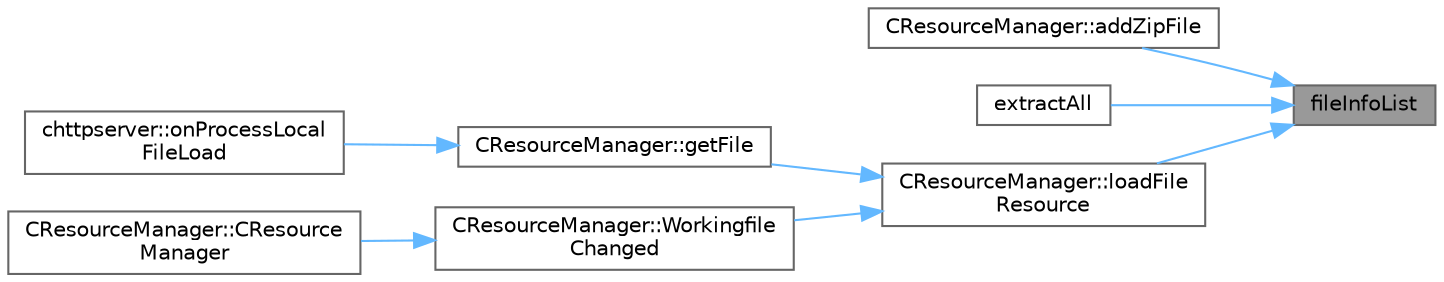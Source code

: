 digraph "fileInfoList"
{
 // LATEX_PDF_SIZE
  bgcolor="transparent";
  edge [fontname=Helvetica,fontsize=10,labelfontname=Helvetica,labelfontsize=10];
  node [fontname=Helvetica,fontsize=10,shape=box,height=0.2,width=0.4];
  rankdir="RL";
  Node1 [id="Node000001",label="fileInfoList",height=0.2,width=0.4,color="gray40", fillcolor="grey60", style="filled", fontcolor="black",tooltip="Returns the list of files the archive contains."];
  Node1 -> Node2 [id="edge1_Node000001_Node000002",dir="back",color="steelblue1",style="solid",tooltip=" "];
  Node2 [id="Node000002",label="CResourceManager::addZipFile",height=0.2,width=0.4,color="grey40", fillcolor="white", style="filled",URL="$class_c_resource_manager.html#a2e27bc63fdd14bfb4afb34d0af4ef2f1",tooltip="添加 ZIP 文件"];
  Node1 -> Node3 [id="edge2_Node000001_Node000003",dir="back",color="steelblue1",style="solid",tooltip=" "];
  Node3 [id="Node000003",label="extractAll",height=0.2,width=0.4,color="grey40", fillcolor="white", style="filled",URL="$class_q_zip_reader.html#a2fcbedd0d2285a53980b4d1eb701c941",tooltip="Extracts the full contents of the zip file into destinationDir on the local filesystem."];
  Node1 -> Node4 [id="edge3_Node000001_Node000004",dir="back",color="steelblue1",style="solid",tooltip=" "];
  Node4 [id="Node000004",label="CResourceManager::loadFile\lResource",height=0.2,width=0.4,color="grey40", fillcolor="white", style="filled",URL="$class_c_resource_manager.html#a67add8a4e5c036fcd1bb19028746c150",tooltip="加载文件资源"];
  Node4 -> Node5 [id="edge4_Node000004_Node000005",dir="back",color="steelblue1",style="solid",tooltip=" "];
  Node5 [id="Node000005",label="CResourceManager::getFile",height=0.2,width=0.4,color="grey40", fillcolor="white", style="filled",URL="$class_c_resource_manager.html#ab1008d2784e4a61905cda1e24ec38111",tooltip="获取指定路径的文件资源"];
  Node5 -> Node6 [id="edge5_Node000005_Node000006",dir="back",color="steelblue1",style="solid",tooltip=" "];
  Node6 [id="Node000006",label="chttpserver::onProcessLocal\lFileLoad",height=0.2,width=0.4,color="grey40", fillcolor="white", style="filled",URL="$classchttpserver.html#a7f47ba6b730e696cad8c56eedb195c5a",tooltip="chttpserver::onProcessLocalFileLoad 处理内部文件导入"];
  Node4 -> Node7 [id="edge6_Node000004_Node000007",dir="back",color="steelblue1",style="solid",tooltip=" "];
  Node7 [id="Node000007",label="CResourceManager::Workingfile\lChanged",height=0.2,width=0.4,color="grey40", fillcolor="white", style="filled",URL="$class_c_resource_manager.html#adad0e8429435dfeac6a3c15162fdbeb8",tooltip="处理文件变化完成"];
  Node7 -> Node8 [id="edge7_Node000007_Node000008",dir="back",color="steelblue1",style="solid",tooltip=" "];
  Node8 [id="Node000008",label="CResourceManager::CResource\lManager",height=0.2,width=0.4,color="grey40", fillcolor="white", style="filled",URL="$class_c_resource_manager.html#a5671a29a1df6a6ba2c654053276c1f39",tooltip="构造函数"];
}
